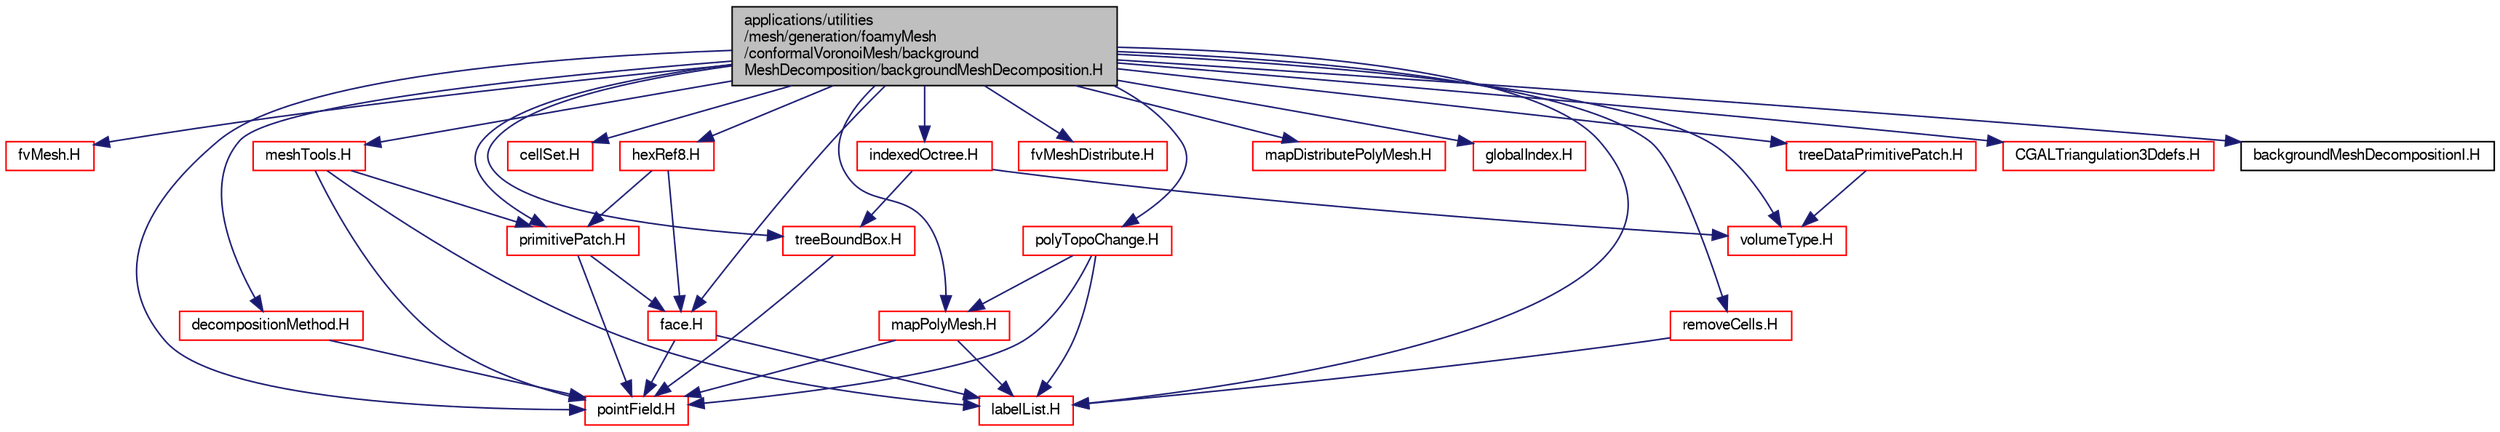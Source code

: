 digraph "applications/utilities/mesh/generation/foamyMesh/conformalVoronoiMesh/backgroundMeshDecomposition/backgroundMeshDecomposition.H"
{
  bgcolor="transparent";
  edge [fontname="FreeSans",fontsize="10",labelfontname="FreeSans",labelfontsize="10"];
  node [fontname="FreeSans",fontsize="10",shape=record];
  Node1 [label="applications/utilities\l/mesh/generation/foamyMesh\l/conformalVoronoiMesh/background\lMeshDecomposition/backgroundMeshDecomposition.H",height=0.2,width=0.4,color="black", fillcolor="grey75", style="filled" fontcolor="black"];
  Node1 -> Node2 [color="midnightblue",fontsize="10",style="solid",fontname="FreeSans"];
  Node2 [label="fvMesh.H",height=0.2,width=0.4,color="red",URL="$a05439.html"];
  Node1 -> Node3 [color="midnightblue",fontsize="10",style="solid",fontname="FreeSans"];
  Node3 [label="hexRef8.H",height=0.2,width=0.4,color="red",URL="$a04473.html"];
  Node3 -> Node4 [color="midnightblue",fontsize="10",style="solid",fontname="FreeSans"];
  Node4 [label="face.H",height=0.2,width=0.4,color="red",URL="$a08066.html"];
  Node4 -> Node5 [color="midnightblue",fontsize="10",style="solid",fontname="FreeSans"];
  Node5 [label="pointField.H",height=0.2,width=0.4,color="red",URL="$a08313.html"];
  Node4 -> Node6 [color="midnightblue",fontsize="10",style="solid",fontname="FreeSans"];
  Node6 [label="labelList.H",height=0.2,width=0.4,color="red",URL="$a08426.html"];
  Node3 -> Node7 [color="midnightblue",fontsize="10",style="solid",fontname="FreeSans"];
  Node7 [label="primitivePatch.H",height=0.2,width=0.4,color="red",URL="$a08281.html"];
  Node7 -> Node4 [color="midnightblue",fontsize="10",style="solid",fontname="FreeSans"];
  Node7 -> Node5 [color="midnightblue",fontsize="10",style="solid",fontname="FreeSans"];
  Node1 -> Node8 [color="midnightblue",fontsize="10",style="solid",fontname="FreeSans"];
  Node8 [label="cellSet.H",height=0.2,width=0.4,color="red",URL="$a06995.html"];
  Node1 -> Node9 [color="midnightblue",fontsize="10",style="solid",fontname="FreeSans"];
  Node9 [label="meshTools.H",height=0.2,width=0.4,color="red",URL="$a06846.html"];
  Node9 -> Node6 [color="midnightblue",fontsize="10",style="solid",fontname="FreeSans"];
  Node9 -> Node5 [color="midnightblue",fontsize="10",style="solid",fontname="FreeSans"];
  Node9 -> Node7 [color="midnightblue",fontsize="10",style="solid",fontname="FreeSans"];
  Node1 -> Node10 [color="midnightblue",fontsize="10",style="solid",fontname="FreeSans"];
  Node10 [label="polyTopoChange.H",height=0.2,width=0.4,color="red",URL="$a04481.html"];
  Node10 -> Node6 [color="midnightblue",fontsize="10",style="solid",fontname="FreeSans"];
  Node10 -> Node5 [color="midnightblue",fontsize="10",style="solid",fontname="FreeSans"];
  Node10 -> Node11 [color="midnightblue",fontsize="10",style="solid",fontname="FreeSans"];
  Node11 [label="mapPolyMesh.H",height=0.2,width=0.4,color="red",URL="$a08158.html"];
  Node11 -> Node6 [color="midnightblue",fontsize="10",style="solid",fontname="FreeSans"];
  Node11 -> Node5 [color="midnightblue",fontsize="10",style="solid",fontname="FreeSans"];
  Node1 -> Node11 [color="midnightblue",fontsize="10",style="solid",fontname="FreeSans"];
  Node1 -> Node12 [color="midnightblue",fontsize="10",style="solid",fontname="FreeSans"];
  Node12 [label="decompositionMethod.H",height=0.2,width=0.4,color="red",URL="$a08632.html"];
  Node12 -> Node5 [color="midnightblue",fontsize="10",style="solid",fontname="FreeSans"];
  Node1 -> Node13 [color="midnightblue",fontsize="10",style="solid",fontname="FreeSans"];
  Node13 [label="fvMeshDistribute.H",height=0.2,width=0.4,color="red",URL="$a04369.html"];
  Node1 -> Node14 [color="midnightblue",fontsize="10",style="solid",fontname="FreeSans"];
  Node14 [label="removeCells.H",height=0.2,width=0.4,color="red",URL="$a04493.html"];
  Node14 -> Node6 [color="midnightblue",fontsize="10",style="solid",fontname="FreeSans"];
  Node1 -> Node15 [color="midnightblue",fontsize="10",style="solid",fontname="FreeSans"];
  Node15 [label="mapDistributePolyMesh.H",height=0.2,width=0.4,color="red",URL="$a08154.html"];
  Node1 -> Node16 [color="midnightblue",fontsize="10",style="solid",fontname="FreeSans"];
  Node16 [label="globalIndex.H",height=0.2,width=0.4,color="red",URL="$a08133.html"];
  Node1 -> Node17 [color="midnightblue",fontsize="10",style="solid",fontname="FreeSans"];
  Node17 [label="treeBoundBox.H",height=0.2,width=0.4,color="red",URL="$a08335.html"];
  Node17 -> Node5 [color="midnightblue",fontsize="10",style="solid",fontname="FreeSans"];
  Node1 -> Node7 [color="midnightblue",fontsize="10",style="solid",fontname="FreeSans"];
  Node1 -> Node4 [color="midnightblue",fontsize="10",style="solid",fontname="FreeSans"];
  Node1 -> Node6 [color="midnightblue",fontsize="10",style="solid",fontname="FreeSans"];
  Node1 -> Node5 [color="midnightblue",fontsize="10",style="solid",fontname="FreeSans"];
  Node1 -> Node18 [color="midnightblue",fontsize="10",style="solid",fontname="FreeSans"];
  Node18 [label="indexedOctree.H",height=0.2,width=0.4,color="red",URL="$a07086.html"];
  Node18 -> Node17 [color="midnightblue",fontsize="10",style="solid",fontname="FreeSans"];
  Node18 -> Node19 [color="midnightblue",fontsize="10",style="solid",fontname="FreeSans"];
  Node19 [label="volumeType.H",height=0.2,width=0.4,color="red",URL="$a07092.html"];
  Node1 -> Node20 [color="midnightblue",fontsize="10",style="solid",fontname="FreeSans"];
  Node20 [label="treeDataPrimitivePatch.H",height=0.2,width=0.4,color="red",URL="$a06812.html"];
  Node20 -> Node19 [color="midnightblue",fontsize="10",style="solid",fontname="FreeSans"];
  Node1 -> Node19 [color="midnightblue",fontsize="10",style="solid",fontname="FreeSans"];
  Node1 -> Node21 [color="midnightblue",fontsize="10",style="solid",fontname="FreeSans"];
  Node21 [label="CGALTriangulation3Ddefs.H",height=0.2,width=0.4,color="red",URL="$a03631.html",tooltip="CGAL data structures used for 3D Delaunay meshing. "];
  Node1 -> Node22 [color="midnightblue",fontsize="10",style="solid",fontname="FreeSans"];
  Node22 [label="backgroundMeshDecompositionI.H",height=0.2,width=0.4,color="black",URL="$a03587.html"];
}
